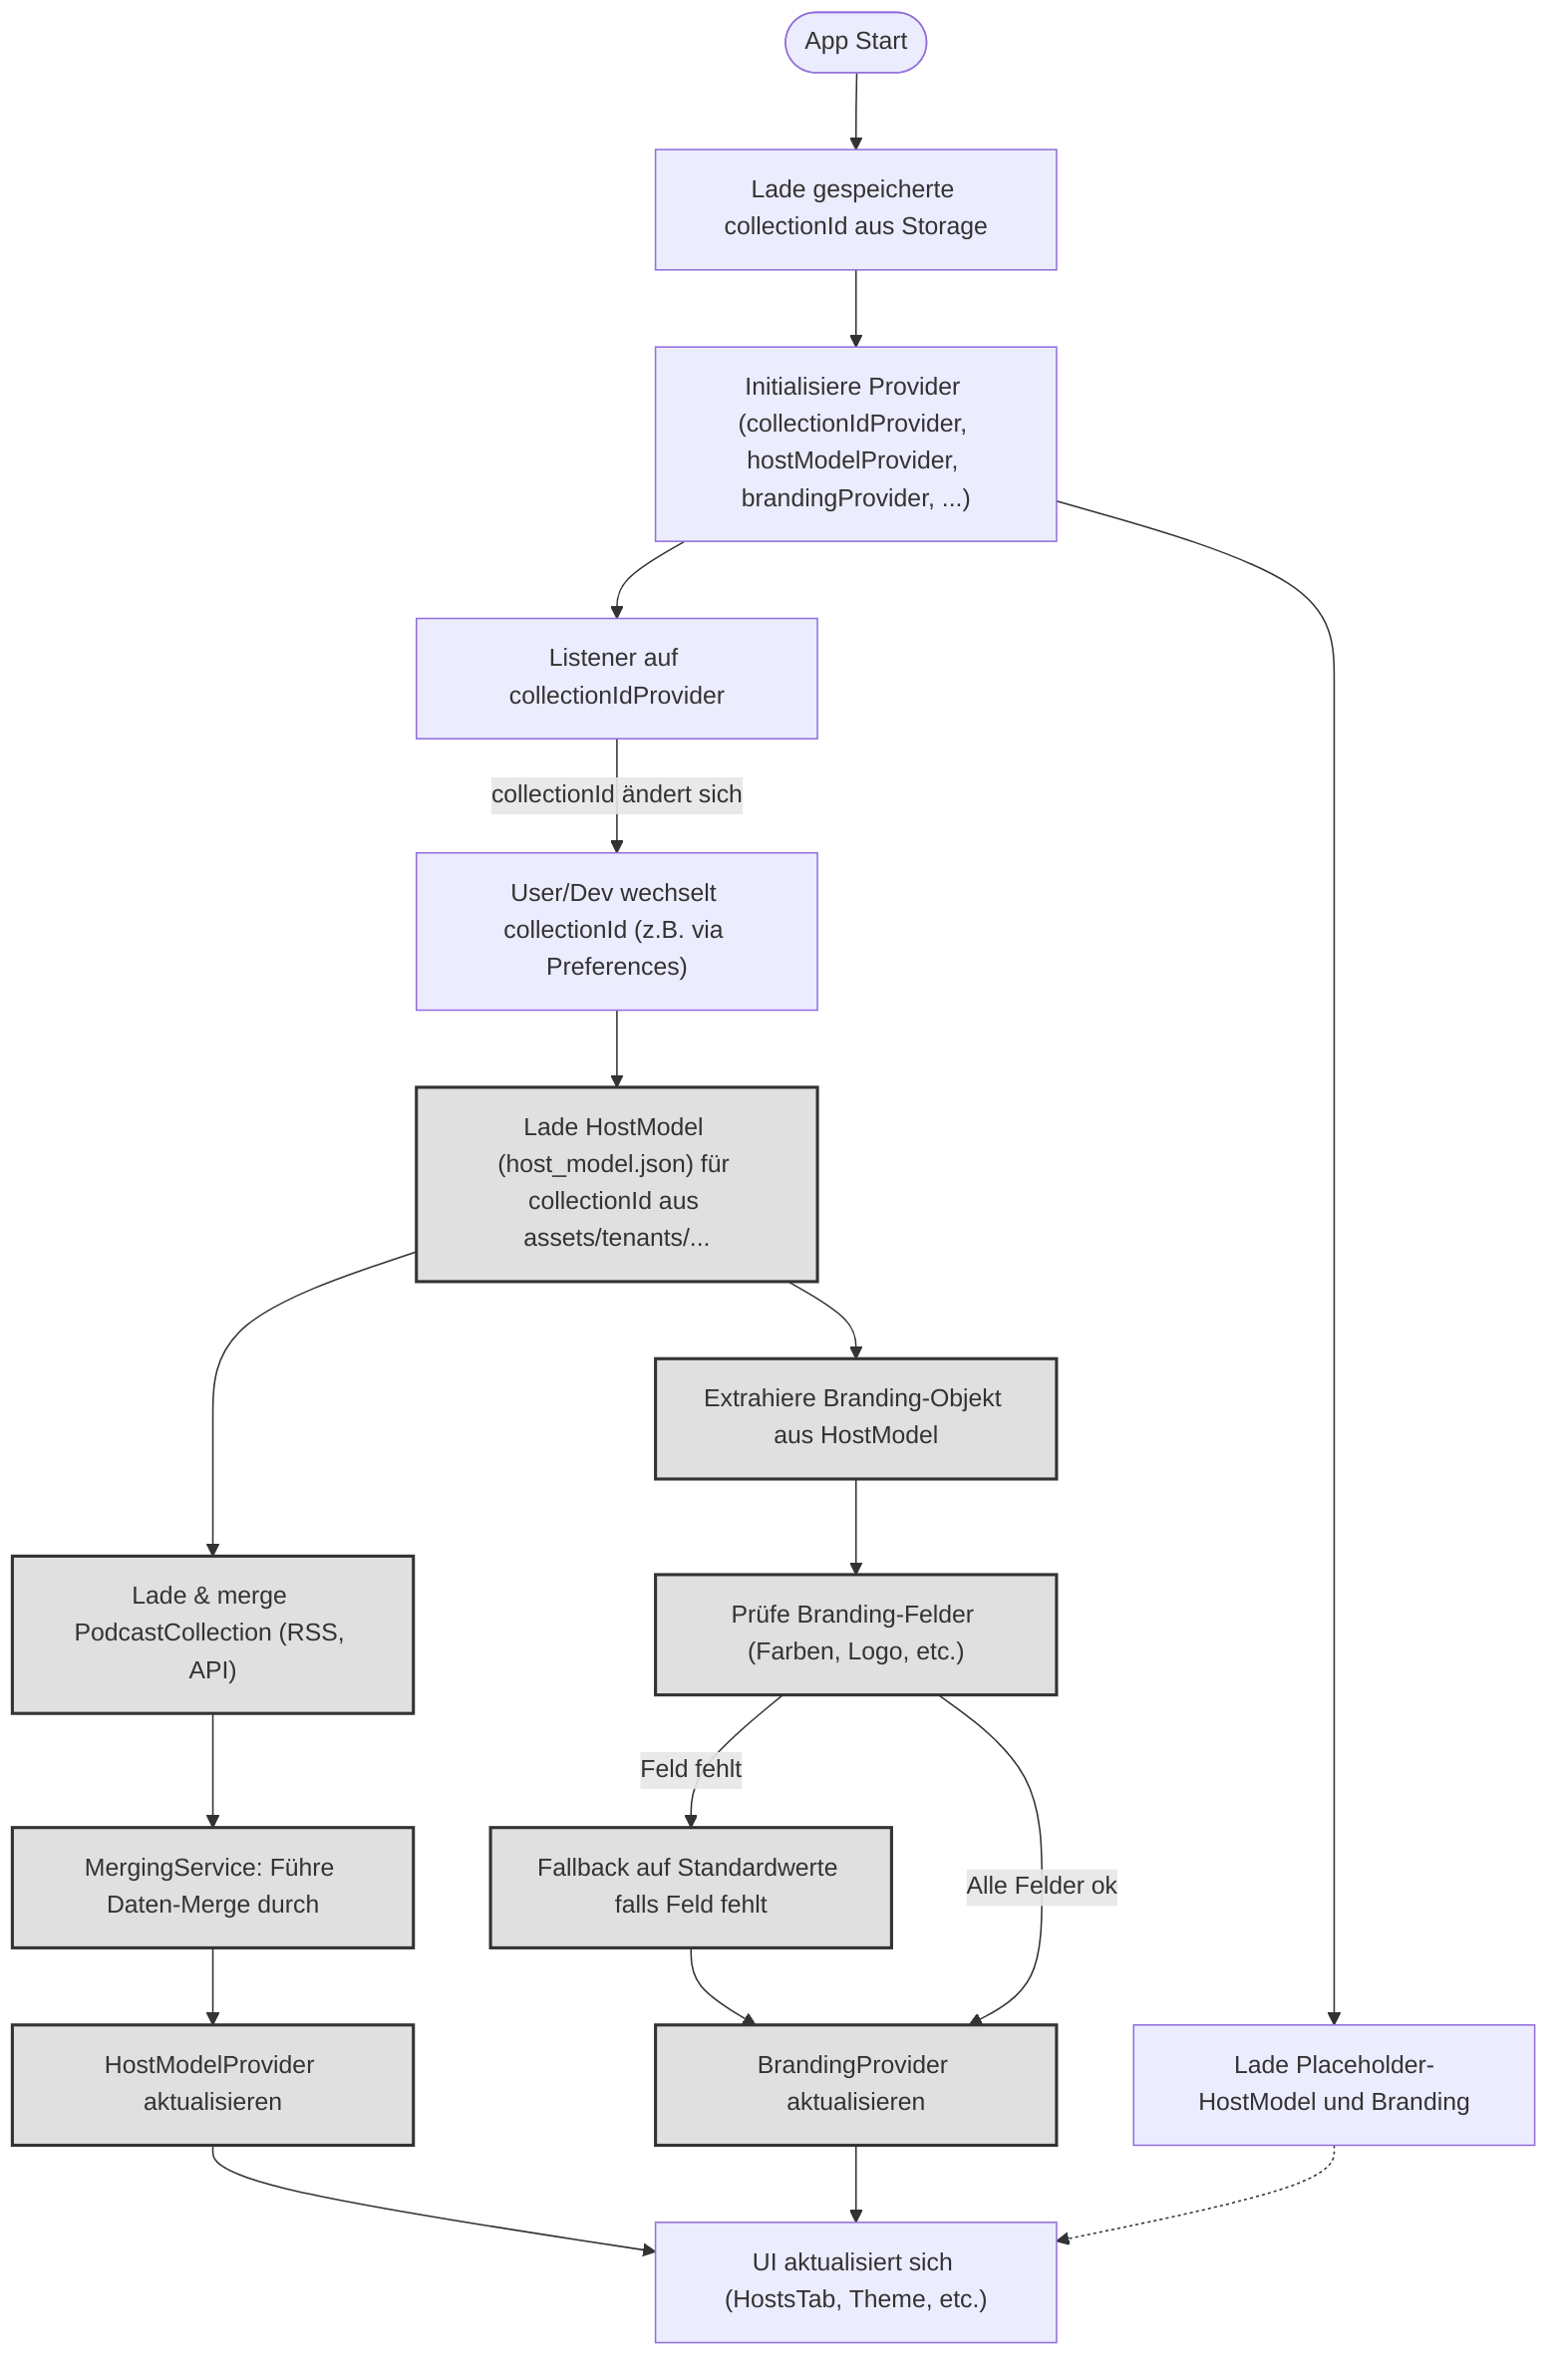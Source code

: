 flowchart TD
    AppStart(["App Start"])
    LoadPrefs["Lade gespeicherte collectionId aus Storage"]
    InitProviders["Initialisiere Provider (collectionIdProvider, hostModelProvider, brandingProvider, ...)"]
    Placeholder["Lade Placeholder-HostModel und Branding"]
    ListenCollection["Listener auf collectionIdProvider"]
    UserChange["User/Dev wechselt collectionId (z.B. via Preferences)"]
    LoadHostModel["Lade HostModel (host_model.json) für collectionId aus assets/tenants/..."]
    ExtractBranding["Extrahiere Branding-Objekt aus HostModel"]
    CheckBranding["Prüfe Branding-Felder (Farben, Logo, etc.)"]
    FallbackBranding["Fallback auf Standardwerte falls Feld fehlt"]
    UpdateBrandingProvider["BrandingProvider aktualisieren"]
    LoadPodcast["Lade & merge PodcastCollection (RSS, API)"]
    MergingService["MergingService: Führe Daten-Merge durch"]
    UpdateHostProvider["HostModelProvider aktualisieren"]
    UIUpdate["UI aktualisiert sich (HostsTab, Theme, etc.)"]

    AppStart --> LoadPrefs --> InitProviders --> Placeholder
    InitProviders --> ListenCollection
    ListenCollection -->|"collectionId ändert sich"| UserChange
    UserChange --> LoadHostModel --> ExtractBranding --> CheckBranding
    CheckBranding -- "Feld fehlt" --> FallbackBranding --> UpdateBrandingProvider
    CheckBranding -- "Alle Felder ok" --> UpdateBrandingProvider
    LoadHostModel --> LoadPodcast
    LoadPodcast --> MergingService --> UpdateHostProvider --> UIUpdate
    UpdateBrandingProvider --> UIUpdate
    Placeholder -.-> UIUpdate

    classDef service fill:#e0e0e0,stroke:#333,stroke-width:2px;
    MergingService:::service
    LoadHostModel:::service
    LoadPodcast:::service
    ExtractBranding:::service
    CheckBranding:::service
    FallbackBranding:::service
    UpdateBrandingProvider:::service
    UpdateHostProvider:::service